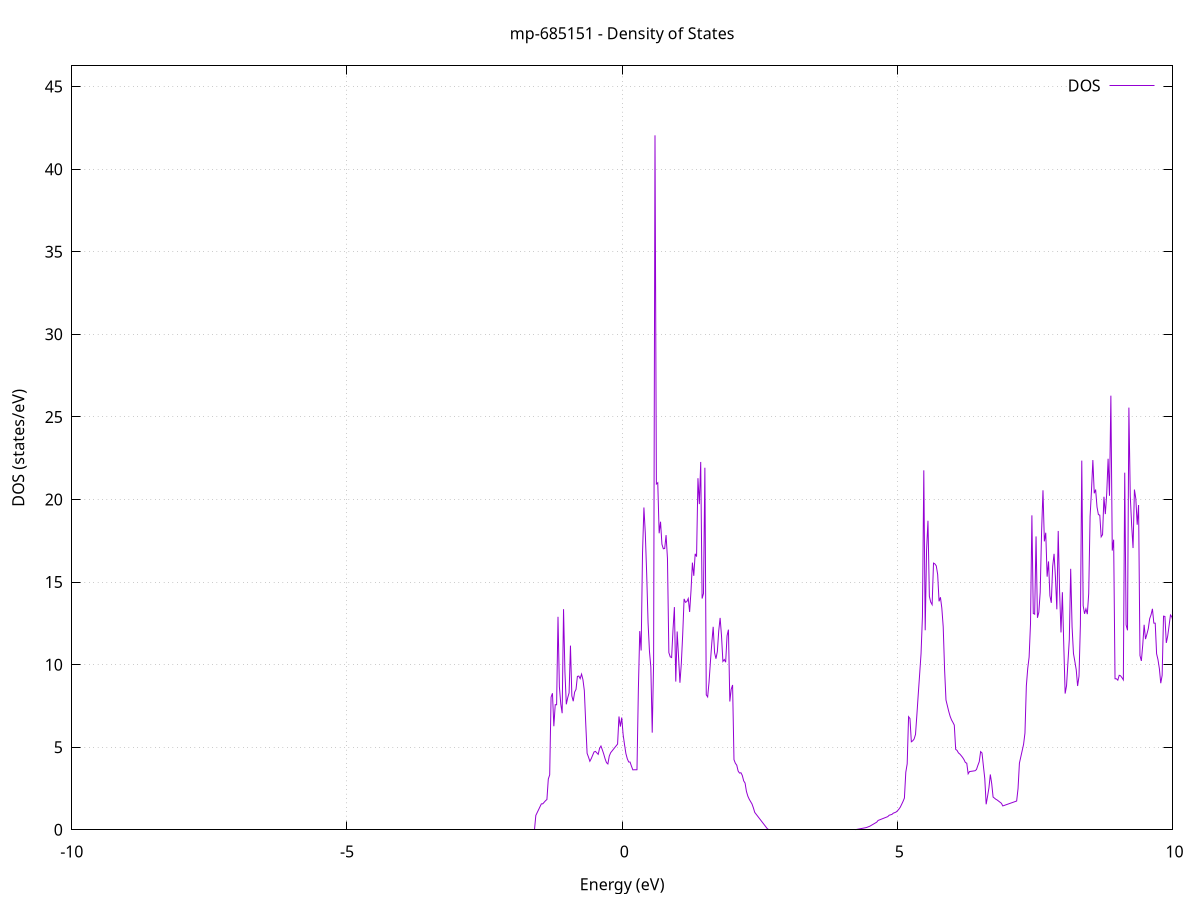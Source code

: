 set title 'mp-685151 - Density of States'
set xlabel 'Energy (eV)'
set ylabel 'DOS (states/eV)'
set grid
set xrange [-10:10]
set yrange [0:46.256]
set xzeroaxis lt -1
set terminal png size 800,600
set output 'mp-685151_dos_gnuplot.png'
plot '-' using 1:2 with lines title 'DOS'
-29.968600 0.000000
-29.943500 0.000000
-29.918300 0.000000
-29.893100 0.000000
-29.867900 0.000000
-29.842800 0.000000
-29.817600 0.000000
-29.792400 0.000000
-29.767200 0.000000
-29.742000 0.000000
-29.716900 0.000000
-29.691700 0.000000
-29.666500 0.000000
-29.641300 0.000000
-29.616200 0.000000
-29.591000 0.000000
-29.565800 0.000000
-29.540600 0.000000
-29.515400 0.000000
-29.490300 0.000000
-29.465100 0.000000
-29.439900 0.000000
-29.414700 0.000000
-29.389600 0.000000
-29.364400 0.000000
-29.339200 0.000000
-29.314000 0.000000
-29.288800 0.000000
-29.263700 0.000000
-29.238500 0.000000
-29.213300 0.000000
-29.188100 0.000000
-29.163000 0.000000
-29.137800 0.000000
-29.112600 0.000000
-29.087400 0.000000
-29.062300 0.000000
-29.037100 0.000000
-29.011900 0.000000
-28.986700 0.000000
-28.961500 0.000000
-28.936400 0.000000
-28.911200 0.000000
-28.886000 0.000000
-28.860800 0.000000
-28.835700 0.000000
-28.810500 0.000000
-28.785300 0.000000
-28.760100 0.000000
-28.734900 0.000000
-28.709800 0.000000
-28.684600 0.000000
-28.659400 0.000000
-28.634200 0.000000
-28.609100 0.000000
-28.583900 0.000000
-28.558700 0.000000
-28.533500 0.000000
-28.508300 0.000000
-28.483200 0.000000
-28.458000 0.000000
-28.432800 0.000000
-28.407600 0.000000
-28.382500 0.000000
-28.357300 0.000000
-28.332100 0.000000
-28.306900 0.000000
-28.281700 0.000000
-28.256600 0.000000
-28.231400 0.000000
-28.206200 0.000000
-28.181000 0.000000
-28.155900 0.000000
-28.130700 0.000000
-28.105500 0.000000
-28.080300 0.000000
-28.055200 0.000000
-28.030000 0.000000
-28.004800 0.000000
-27.979600 0.000000
-27.954400 0.000000
-27.929300 0.000000
-27.904100 0.000000
-27.878900 0.000000
-27.853700 0.000000
-27.828600 0.000000
-27.803400 0.000000
-27.778200 0.000000
-27.753000 0.000000
-27.727800 0.000000
-27.702700 0.000000
-27.677500 4.397700
-27.652300 9.021500
-27.627100 21.054300
-27.602000 31.199200
-27.576800 30.071900
-27.551600 34.674200
-27.526400 39.604400
-27.501200 52.502500
-27.476100 34.393000
-27.450900 32.479500
-27.425700 33.167800
-27.400500 32.282200
-27.375400 46.156600
-27.350200 29.101900
-27.325000 69.554200
-27.299800 28.475900
-27.274600 43.386800
-27.249500 47.354900
-27.224300 65.587800
-27.199100 89.763200
-27.173900 80.015300
-27.148800 62.184200
-27.123600 55.807300
-27.098400 58.713300
-27.073200 56.635100
-27.048000 76.549300
-27.022900 59.799500
-26.997700 53.223700
-26.972500 27.067200
-26.947300 6.501800
-26.922200 0.000000
-26.897000 0.000000
-26.871800 0.000000
-26.846600 0.000000
-26.821500 0.000000
-26.796300 0.000000
-26.771100 0.000000
-26.745900 0.000000
-26.720700 0.000000
-26.695600 0.000000
-26.670400 0.000000
-26.645200 0.000000
-26.620000 0.000000
-26.594900 0.000000
-26.569700 0.000000
-26.544500 0.000000
-26.519300 0.000000
-26.494100 0.000000
-26.469000 0.000000
-26.443800 0.000000
-26.418600 0.000000
-26.393400 0.000000
-26.368300 0.000000
-26.343100 0.000000
-26.317900 0.000000
-26.292700 0.000000
-26.267500 0.000000
-26.242400 0.000000
-26.217200 0.000000
-26.192000 0.000000
-26.166800 0.000000
-26.141700 0.000000
-26.116500 0.000000
-26.091300 0.000000
-26.066100 0.000000
-26.040900 0.000000
-26.015800 0.000000
-25.990600 0.000000
-25.965400 0.000000
-25.940200 0.000000
-25.915100 0.000000
-25.889900 0.000000
-25.864700 0.000000
-25.839500 0.000000
-25.814400 0.000000
-25.789200 0.000000
-25.764000 0.000000
-25.738800 0.000000
-25.713600 0.000000
-25.688500 0.000000
-25.663300 0.000000
-25.638100 0.000000
-25.612900 0.000000
-25.587800 0.000000
-25.562600 0.000000
-25.537400 0.000000
-25.512200 0.000000
-25.487000 0.000000
-25.461900 0.000000
-25.436700 0.000000
-25.411500 0.000000
-25.386300 0.000000
-25.361200 0.000000
-25.336000 0.000000
-25.310800 0.000000
-25.285600 0.000000
-25.260400 0.000000
-25.235300 0.000000
-25.210100 0.000000
-25.184900 0.000000
-25.159700 0.000000
-25.134600 0.000000
-25.109400 0.000000
-25.084200 0.000000
-25.059000 0.000000
-25.033800 0.000000
-25.008700 0.000000
-24.983500 0.000000
-24.958300 0.000000
-24.933100 0.000000
-24.908000 0.000000
-24.882800 0.000000
-24.857600 0.000000
-24.832400 0.000000
-24.807200 0.000000
-24.782100 0.000000
-24.756900 0.000000
-24.731700 0.000000
-24.706500 0.000000
-24.681400 0.000000
-24.656200 0.000000
-24.631000 0.000000
-24.605800 0.000000
-24.580700 0.000000
-24.555500 0.000000
-24.530300 0.000000
-24.505100 0.000000
-24.479900 0.000000
-24.454800 0.000000
-24.429600 0.000000
-24.404400 0.000000
-24.379200 0.000000
-24.354100 0.000000
-24.328900 0.000000
-24.303700 0.000000
-24.278500 0.000000
-24.253300 0.000000
-24.228200 0.000000
-24.203000 0.000000
-24.177800 0.000000
-24.152600 0.000000
-24.127500 0.000000
-24.102300 0.000000
-24.077100 0.000000
-24.051900 0.000000
-24.026700 0.000000
-24.001600 0.000000
-23.976400 0.000000
-23.951200 0.000000
-23.926000 0.000000
-23.900900 0.000000
-23.875700 0.000000
-23.850500 0.000000
-23.825300 0.000000
-23.800100 0.000000
-23.775000 0.000000
-23.749800 0.000000
-23.724600 0.000000
-23.699400 0.000000
-23.674300 0.000000
-23.649100 0.000000
-23.623900 0.000000
-23.598700 0.000000
-23.573600 0.000000
-23.548400 0.000000
-23.523200 0.000000
-23.498000 0.000000
-23.472800 0.000000
-23.447700 0.000000
-23.422500 0.000000
-23.397300 0.000000
-23.372100 0.000000
-23.347000 0.000000
-23.321800 0.000000
-23.296600 0.000000
-23.271400 0.000000
-23.246200 0.000000
-23.221100 0.000000
-23.195900 0.000000
-23.170700 0.000000
-23.145500 0.000000
-23.120400 0.000000
-23.095200 0.000000
-23.070000 0.000000
-23.044800 0.000000
-23.019600 0.000000
-22.994500 0.000000
-22.969300 0.000000
-22.944100 0.000000
-22.918900 0.000000
-22.893800 0.000000
-22.868600 0.000000
-22.843400 0.000000
-22.818200 0.000000
-22.793000 0.000000
-22.767900 0.000000
-22.742700 0.000000
-22.717500 0.000000
-22.692300 0.000000
-22.667200 0.000000
-22.642000 0.000000
-22.616800 0.000000
-22.591600 0.000000
-22.566400 0.000000
-22.541300 0.000000
-22.516100 0.000000
-22.490900 0.000000
-22.465700 0.000000
-22.440600 0.000000
-22.415400 0.000000
-22.390200 0.000000
-22.365000 0.000000
-22.339900 0.000000
-22.314700 0.000000
-22.289500 0.000000
-22.264300 0.000000
-22.239100 0.000000
-22.214000 0.000000
-22.188800 0.000000
-22.163600 0.000000
-22.138400 0.000000
-22.113300 0.000000
-22.088100 0.000000
-22.062900 0.000000
-22.037700 0.000000
-22.012500 0.000000
-21.987400 0.000000
-21.962200 0.000000
-21.937000 0.000000
-21.911800 0.000000
-21.886700 0.000000
-21.861500 0.000000
-21.836300 0.000000
-21.811100 0.000000
-21.785900 0.000000
-21.760800 0.000000
-21.735600 0.000000
-21.710400 0.000000
-21.685200 0.000000
-21.660100 0.000000
-21.634900 0.000000
-21.609700 0.000000
-21.584500 0.000000
-21.559300 0.000000
-21.534200 0.000000
-21.509000 0.000000
-21.483800 0.000000
-21.458600 0.000000
-21.433500 0.000000
-21.408300 0.000000
-21.383100 0.000000
-21.357900 0.000000
-21.332800 0.000000
-21.307600 0.000000
-21.282400 0.000000
-21.257200 0.000000
-21.232000 0.000000
-21.206900 0.000000
-21.181700 0.000000
-21.156500 0.000000
-21.131300 0.000000
-21.106200 0.000000
-21.081000 0.000000
-21.055800 0.000000
-21.030600 0.000000
-21.005400 0.000000
-20.980300 0.000000
-20.955100 0.000000
-20.929900 0.000000
-20.904700 0.000000
-20.879600 0.000000
-20.854400 0.000000
-20.829200 0.000000
-20.804000 0.000000
-20.778800 0.000000
-20.753700 0.000000
-20.728500 0.000000
-20.703300 0.000000
-20.678100 0.000000
-20.653000 0.000000
-20.627800 0.000000
-20.602600 0.000000
-20.577400 0.000000
-20.552200 0.000000
-20.527100 0.000000
-20.501900 0.000000
-20.476700 0.000000
-20.451500 0.000000
-20.426400 0.000000
-20.401200 0.000000
-20.376000 0.000000
-20.350800 0.000000
-20.325600 0.000000
-20.300500 0.000000
-20.275300 0.000000
-20.250100 0.000000
-20.224900 0.000000
-20.199800 0.000000
-20.174600 0.000000
-20.149400 0.000000
-20.124200 0.000000
-20.099100 0.000000
-20.073900 0.000000
-20.048700 0.000000
-20.023500 0.000000
-19.998300 0.000000
-19.973200 0.000000
-19.948000 0.000000
-19.922800 0.000000
-19.897600 0.000000
-19.872500 0.000000
-19.847300 0.000000
-19.822100 0.000000
-19.796900 0.000000
-19.771700 0.000000
-19.746600 0.000000
-19.721400 0.000000
-19.696200 0.000000
-19.671000 0.000000
-19.645900 0.000000
-19.620700 0.000000
-19.595500 0.000000
-19.570300 0.000000
-19.545100 0.000000
-19.520000 0.000000
-19.494800 0.000000
-19.469600 0.000000
-19.444400 0.000000
-19.419300 0.000000
-19.394100 0.000000
-19.368900 0.000000
-19.343700 0.000000
-19.318500 0.000000
-19.293400 0.000000
-19.268200 0.000000
-19.243000 0.000000
-19.217800 0.000000
-19.192700 0.000000
-19.167500 0.000000
-19.142300 0.000000
-19.117100 0.000000
-19.092000 0.000000
-19.066800 0.000000
-19.041600 0.000000
-19.016400 0.000000
-18.991200 0.000000
-18.966100 0.000000
-18.940900 0.000000
-18.915700 0.000000
-18.890500 0.000000
-18.865400 0.000000
-18.840200 0.000000
-18.815000 0.000000
-18.789800 0.000000
-18.764600 0.000000
-18.739500 0.000000
-18.714300 0.000000
-18.689100 0.000000
-18.663900 0.000000
-18.638800 0.000000
-18.613600 0.000000
-18.588400 0.000000
-18.563200 0.000000
-18.538000 0.000000
-18.512900 0.000000
-18.487700 0.000000
-18.462500 0.000000
-18.437300 0.000000
-18.412200 0.000000
-18.387000 0.000000
-18.361800 0.000000
-18.336600 0.000000
-18.311400 0.000000
-18.286300 0.000000
-18.261100 0.000000
-18.235900 0.000000
-18.210700 0.000000
-18.185600 0.000000
-18.160400 0.000000
-18.135200 0.000000
-18.110000 0.000000
-18.084800 0.000000
-18.059700 0.000000
-18.034500 0.000000
-18.009300 0.000000
-17.984100 0.000000
-17.959000 0.000000
-17.933800 0.000000
-17.908600 0.000000
-17.883400 0.000000
-17.858300 0.000000
-17.833100 0.000000
-17.807900 0.000000
-17.782700 0.000000
-17.757500 0.000000
-17.732400 0.000000
-17.707200 0.000000
-17.682000 0.000000
-17.656800 0.000000
-17.631700 0.000000
-17.606500 0.000000
-17.581300 0.000000
-17.556100 0.000000
-17.530900 0.000000
-17.505800 0.000000
-17.480600 0.000000
-17.455400 0.000000
-17.430200 0.000000
-17.405100 0.000000
-17.379900 0.000000
-17.354700 0.000000
-17.329500 0.000000
-17.304300 0.000000
-17.279200 0.000000
-17.254000 0.000000
-17.228800 0.000000
-17.203600 0.000000
-17.178500 0.000000
-17.153300 0.000000
-17.128100 0.000000
-17.102900 0.000000
-17.077700 0.000000
-17.052600 0.000000
-17.027400 0.000000
-17.002200 0.000000
-16.977000 0.000000
-16.951900 0.000000
-16.926700 0.000000
-16.901500 0.000000
-16.876300 0.000000
-16.851200 0.000000
-16.826000 0.000000
-16.800800 0.000000
-16.775600 0.000000
-16.750400 0.000000
-16.725300 0.000000
-16.700100 0.000000
-16.674900 0.000000
-16.649700 0.000000
-16.624600 0.000000
-16.599400 0.000000
-16.574200 0.000000
-16.549000 0.000000
-16.523800 0.000000
-16.498700 0.000000
-16.473500 0.000000
-16.448300 0.000000
-16.423100 0.000000
-16.398000 0.000000
-16.372800 0.000000
-16.347600 0.000000
-16.322400 0.000000
-16.297200 0.000000
-16.272100 0.000000
-16.246900 0.000000
-16.221700 0.000000
-16.196500 0.000000
-16.171400 0.000000
-16.146200 0.000000
-16.121000 0.000000
-16.095800 0.000000
-16.070600 0.000000
-16.045500 0.000000
-16.020300 0.000000
-15.995100 0.000000
-15.969900 0.000000
-15.944800 0.000000
-15.919600 0.000000
-15.894400 0.000000
-15.869200 0.000000
-15.844000 0.000000
-15.818900 0.000000
-15.793700 0.000000
-15.768500 0.000000
-15.743300 0.000000
-15.718200 0.000000
-15.693000 0.000000
-15.667800 0.000000
-15.642600 0.000000
-15.617500 0.000000
-15.592300 0.000000
-15.567100 0.000000
-15.541900 0.000000
-15.516700 0.000000
-15.491600 0.000000
-15.466400 0.000000
-15.441200 0.000000
-15.416000 0.000000
-15.390900 0.000000
-15.365700 0.000000
-15.340500 0.000000
-15.315300 0.000000
-15.290100 0.000000
-15.265000 0.000000
-15.239800 0.000000
-15.214600 0.000000
-15.189400 0.000000
-15.164300 0.000000
-15.139100 0.000000
-15.113900 0.000000
-15.088700 0.000000
-15.063500 0.000000
-15.038400 0.000000
-15.013200 0.000000
-14.988000 0.000000
-14.962800 0.000000
-14.937700 0.000000
-14.912500 0.000000
-14.887300 0.000000
-14.862100 0.000000
-14.836900 0.000000
-14.811800 0.000000
-14.786600 0.000000
-14.761400 0.000000
-14.736200 0.000000
-14.711100 0.000000
-14.685900 0.000000
-14.660700 0.000000
-14.635500 0.000000
-14.610400 0.000000
-14.585200 0.000000
-14.560000 0.000000
-14.534800 0.000000
-14.509600 0.000000
-14.484500 0.025600
-14.459300 0.182700
-14.434100 0.339900
-14.408900 0.497000
-14.383800 0.746600
-14.358600 1.116000
-14.333400 1.241500
-14.308200 1.366900
-14.283000 1.492300
-14.257900 1.489500
-14.232700 1.429000
-14.207500 1.401600
-14.182300 1.374200
-14.157200 1.400500
-14.132000 1.470800
-14.106800 1.541000
-14.081600 1.611200
-14.056400 1.681500
-14.031300 1.751700
-14.006100 1.787500
-13.980900 1.802400
-13.955700 1.813200
-13.930600 1.896000
-13.905400 1.889100
-13.880200 1.999300
-13.855000 2.038600
-13.829800 2.077900
-13.804700 2.117200
-13.779500 2.156500
-13.754300 2.214200
-13.729100 2.304000
-13.704000 2.407600
-13.678800 2.553200
-13.653600 2.698800
-13.628400 2.844400
-13.603200 3.117000
-13.578100 3.699500
-13.552900 4.300400
-13.527700 4.914500
-13.502500 6.372100
-13.477400 11.596900
-13.452200 12.688900
-13.427000 13.167000
-13.401800 8.592900
-13.376700 8.555300
-13.351500 8.819000
-13.326300 9.082700
-13.301100 9.359400
-13.275900 11.869100
-13.250800 12.341800
-13.225600 13.212100
-13.200400 14.742900
-13.175200 14.016100
-13.150100 12.316700
-13.124900 13.695400
-13.099700 16.200500
-13.074500 20.370800
-13.049300 24.831400
-13.024200 19.434000
-12.999000 20.796600
-12.973800 30.815800
-12.948600 18.087700
-12.923500 12.732700
-12.898300 9.463300
-12.873100 8.559100
-12.847900 6.816200
-12.822700 5.977300
-12.797600 5.423700
-12.772400 4.870200
-12.747200 4.316700
-12.722000 3.763100
-12.696900 5.433300
-12.671700 4.427000
-12.646500 0.000000
-12.621300 0.000000
-12.596100 0.000000
-12.571000 0.000000
-12.545800 0.000000
-12.520600 0.000000
-12.495400 0.000000
-12.470300 0.000000
-12.445100 0.000000
-12.419900 0.000000
-12.394700 0.000000
-12.369500 0.000000
-12.344400 0.000000
-12.319200 0.000000
-12.294000 0.000000
-12.268800 0.000000
-12.243700 0.000000
-12.218500 0.000000
-12.193300 0.000000
-12.168100 0.000000
-12.143000 0.000000
-12.117800 0.000000
-12.092600 0.000000
-12.067400 0.000000
-12.042200 0.000000
-12.017100 0.000000
-11.991900 0.000000
-11.966700 0.000000
-11.941500 0.000000
-11.916400 0.000000
-11.891200 0.000000
-11.866000 0.000000
-11.840800 0.000000
-11.815600 0.000000
-11.790500 0.000000
-11.765300 0.000000
-11.740100 0.000000
-11.714900 0.000000
-11.689800 0.000000
-11.664600 0.000000
-11.639400 0.000000
-11.614200 0.000000
-11.589000 0.000000
-11.563900 0.000000
-11.538700 0.000000
-11.513500 0.000000
-11.488300 0.000000
-11.463200 0.000000
-11.438000 0.000000
-11.412800 0.000000
-11.387600 0.000000
-11.362400 0.000000
-11.337300 0.000000
-11.312100 0.000000
-11.286900 0.000000
-11.261700 0.000000
-11.236600 0.000000
-11.211400 0.000000
-11.186200 0.000000
-11.161000 0.000000
-11.135900 0.000000
-11.110700 0.000000
-11.085500 0.000000
-11.060300 0.000000
-11.035100 0.000000
-11.010000 0.000000
-10.984800 0.000000
-10.959600 0.000000
-10.934400 0.000000
-10.909300 0.000000
-10.884100 0.000000
-10.858900 0.000000
-10.833700 0.000000
-10.808500 0.000000
-10.783400 0.000000
-10.758200 0.000000
-10.733000 0.000000
-10.707800 0.000000
-10.682700 0.000000
-10.657500 0.000000
-10.632300 0.000000
-10.607100 0.000000
-10.581900 0.000000
-10.556800 0.000000
-10.531600 0.000000
-10.506400 0.000000
-10.481200 0.000000
-10.456100 0.000000
-10.430900 0.000000
-10.405700 0.000000
-10.380500 0.000000
-10.355300 0.000000
-10.330200 0.000000
-10.305000 0.000000
-10.279800 0.000000
-10.254600 0.000000
-10.229500 0.000000
-10.204300 0.000000
-10.179100 0.000000
-10.153900 0.000000
-10.128700 0.000000
-10.103600 0.000000
-10.078400 0.000000
-10.053200 0.000000
-10.028000 0.000000
-10.002900 0.000000
-9.977700 0.000000
-9.952500 0.000000
-9.927300 0.000000
-9.902200 0.000000
-9.877000 0.000000
-9.851800 0.000000
-9.826600 0.000000
-9.801400 0.000000
-9.776300 0.000000
-9.751100 0.000000
-9.725900 0.000000
-9.700700 0.000000
-9.675600 0.000000
-9.650400 0.000000
-9.625200 0.000000
-9.600000 0.000000
-9.574800 0.000000
-9.549700 0.000000
-9.524500 0.000000
-9.499300 0.000000
-9.474100 0.000000
-9.449000 0.000000
-9.423800 0.000000
-9.398600 0.000000
-9.373400 0.000000
-9.348200 0.000000
-9.323100 0.000000
-9.297900 0.000000
-9.272700 0.000000
-9.247500 0.000000
-9.222400 0.000000
-9.197200 0.000000
-9.172000 0.000000
-9.146800 0.000000
-9.121600 0.000000
-9.096500 0.000000
-9.071300 0.000000
-9.046100 0.000000
-9.020900 0.000000
-8.995800 0.000000
-8.970600 0.000000
-8.945400 0.000000
-8.920200 0.000000
-8.895100 0.000000
-8.869900 0.000000
-8.844700 0.000000
-8.819500 0.000000
-8.794300 0.000000
-8.769200 0.000000
-8.744000 0.000000
-8.718800 0.000000
-8.693600 0.000000
-8.668500 0.000000
-8.643300 0.000000
-8.618100 0.000000
-8.592900 0.000000
-8.567700 0.000000
-8.542600 0.000000
-8.517400 0.000000
-8.492200 0.000000
-8.467000 0.000000
-8.441900 0.000000
-8.416700 0.000000
-8.391500 0.000000
-8.366300 0.000000
-8.341100 0.000000
-8.316000 0.000000
-8.290800 0.000000
-8.265600 0.000000
-8.240400 0.000000
-8.215300 0.000000
-8.190100 0.000000
-8.164900 0.000000
-8.139700 0.000000
-8.114500 0.000000
-8.089400 0.000000
-8.064200 0.000000
-8.039000 0.000000
-8.013800 0.000000
-7.988700 0.000000
-7.963500 0.000000
-7.938300 0.000000
-7.913100 0.000000
-7.887900 0.000000
-7.862800 0.000000
-7.837600 0.000000
-7.812400 0.000000
-7.787200 0.000000
-7.762100 0.000000
-7.736900 0.000000
-7.711700 0.000000
-7.686500 0.000000
-7.661400 0.000000
-7.636200 0.000000
-7.611000 0.000000
-7.585800 0.000000
-7.560600 0.000000
-7.535500 0.000000
-7.510300 0.000000
-7.485100 0.000000
-7.459900 0.000000
-7.434800 0.000000
-7.409600 0.000000
-7.384400 0.000000
-7.359200 0.000000
-7.334000 0.000000
-7.308900 0.000000
-7.283700 0.000000
-7.258500 0.000000
-7.233300 0.000000
-7.208200 0.000000
-7.183000 0.000000
-7.157800 0.000000
-7.132600 0.000000
-7.107400 0.000000
-7.082300 0.000000
-7.057100 0.000000
-7.031900 0.000000
-7.006700 0.000000
-6.981600 0.000000
-6.956400 0.000000
-6.931200 0.000000
-6.906000 0.000000
-6.880800 0.000000
-6.855700 0.000000
-6.830500 0.000000
-6.805300 0.000000
-6.780100 0.000000
-6.755000 0.000000
-6.729800 0.000000
-6.704600 0.000000
-6.679400 0.000000
-6.654300 0.000000
-6.629100 0.000000
-6.603900 0.000000
-6.578700 0.000000
-6.553500 0.000000
-6.528400 0.000000
-6.503200 0.000000
-6.478000 0.000000
-6.452800 0.000000
-6.427700 0.000000
-6.402500 0.000000
-6.377300 0.000000
-6.352100 0.000000
-6.326900 0.000000
-6.301800 0.000000
-6.276600 0.000000
-6.251400 0.000000
-6.226200 0.000000
-6.201100 0.000000
-6.175900 0.000000
-6.150700 0.000000
-6.125500 0.000000
-6.100300 0.000000
-6.075200 0.000000
-6.050000 0.000000
-6.024800 0.000000
-5.999600 0.000000
-5.974500 0.000000
-5.949300 0.000000
-5.924100 0.000000
-5.898900 0.000000
-5.873700 0.000000
-5.848600 0.000000
-5.823400 0.000000
-5.798200 0.000000
-5.773000 0.000000
-5.747900 0.000000
-5.722700 0.000000
-5.697500 0.000000
-5.672300 0.000000
-5.647100 0.000000
-5.622000 0.000000
-5.596800 0.000000
-5.571600 0.000000
-5.546400 0.000000
-5.521300 0.000000
-5.496100 0.000000
-5.470900 0.000000
-5.445700 0.000000
-5.420600 0.000000
-5.395400 0.000000
-5.370200 0.000000
-5.345000 0.000000
-5.319800 0.000000
-5.294700 0.000000
-5.269500 0.000000
-5.244300 0.000000
-5.219100 0.000000
-5.194000 0.000000
-5.168800 0.000000
-5.143600 0.000000
-5.118400 0.000000
-5.093200 0.000000
-5.068100 0.000000
-5.042900 0.000000
-5.017700 0.000000
-4.992500 0.000000
-4.967400 0.000000
-4.942200 0.000000
-4.917000 0.000000
-4.891800 0.000000
-4.866600 0.000000
-4.841500 0.000000
-4.816300 0.000000
-4.791100 0.000000
-4.765900 0.000000
-4.740800 0.000000
-4.715600 0.000000
-4.690400 0.000000
-4.665200 0.000000
-4.640000 0.000000
-4.614900 0.000000
-4.589700 0.000000
-4.564500 0.000000
-4.539300 0.000000
-4.514200 0.000000
-4.489000 0.000000
-4.463800 0.000000
-4.438600 0.000000
-4.413500 0.000000
-4.388300 0.000000
-4.363100 0.000000
-4.337900 0.000000
-4.312700 0.000000
-4.287600 0.000000
-4.262400 0.000000
-4.237200 0.000000
-4.212000 0.000000
-4.186900 0.000000
-4.161700 0.000000
-4.136500 0.000000
-4.111300 0.000000
-4.086100 0.000000
-4.061000 0.000000
-4.035800 0.000000
-4.010600 0.000000
-3.985400 0.000000
-3.960300 0.000000
-3.935100 0.000000
-3.909900 0.000000
-3.884700 0.000000
-3.859500 0.000000
-3.834400 0.000000
-3.809200 0.000000
-3.784000 0.000000
-3.758800 0.000000
-3.733700 0.000000
-3.708500 0.000000
-3.683300 0.000000
-3.658100 0.000000
-3.632900 0.000000
-3.607800 0.000000
-3.582600 0.000000
-3.557400 0.000000
-3.532200 0.000000
-3.507100 0.000000
-3.481900 0.000000
-3.456700 0.000000
-3.431500 0.000000
-3.406300 0.000000
-3.381200 0.000000
-3.356000 0.000000
-3.330800 0.000000
-3.305600 0.000000
-3.280500 0.000000
-3.255300 0.000000
-3.230100 0.000000
-3.204900 0.000000
-3.179800 0.000000
-3.154600 0.000000
-3.129400 0.000000
-3.104200 0.000000
-3.079000 0.000000
-3.053900 0.000000
-3.028700 0.000000
-3.003500 0.000000
-2.978300 0.000000
-2.953200 0.000000
-2.928000 0.000000
-2.902800 0.000000
-2.877600 0.000000
-2.852400 0.000000
-2.827300 0.000000
-2.802100 0.000000
-2.776900 0.000000
-2.751700 0.000000
-2.726600 0.000000
-2.701400 0.000000
-2.676200 0.000000
-2.651000 0.000000
-2.625800 0.000000
-2.600700 0.000000
-2.575500 0.000000
-2.550300 0.000000
-2.525100 0.000000
-2.500000 0.000000
-2.474800 0.000000
-2.449600 0.000000
-2.424400 0.000000
-2.399200 0.000000
-2.374100 0.000000
-2.348900 0.000000
-2.323700 0.000000
-2.298500 0.000000
-2.273400 0.000000
-2.248200 0.000000
-2.223000 0.000000
-2.197800 0.000000
-2.172700 0.000000
-2.147500 0.000000
-2.122300 0.000000
-2.097100 0.000000
-2.071900 0.000000
-2.046800 0.000000
-2.021600 0.000000
-1.996400 0.000000
-1.971200 0.000000
-1.946100 0.000000
-1.920900 0.000000
-1.895700 0.000000
-1.870500 0.000000
-1.845300 0.000000
-1.820200 0.000000
-1.795000 0.000000
-1.769800 0.000000
-1.744600 0.000000
-1.719500 0.000000
-1.694300 0.000000
-1.669100 0.000000
-1.643900 0.000000
-1.618700 0.000000
-1.593600 0.000000
-1.568400 0.869400
-1.543200 1.044200
-1.518000 1.219000
-1.492900 1.393800
-1.467700 1.568500
-1.442500 1.570100
-1.417300 1.665400
-1.392100 1.760700
-1.367000 1.833900
-1.341800 3.072000
-1.316600 3.323200
-1.291400 8.029700
-1.266300 8.266800
-1.241100 6.269500
-1.215900 7.574600
-1.190700 7.570500
-1.165500 12.895400
-1.140400 8.665500
-1.115200 7.619200
-1.090000 7.058300
-1.064800 13.357800
-1.039700 9.561100
-1.014500 7.596400
-0.989300 7.993600
-0.964100 8.294200
-0.939000 11.150000
-0.913800 8.105900
-0.888600 7.783600
-0.863400 8.335000
-0.838200 8.502300
-0.813100 9.286700
-0.787900 9.307800
-0.762700 9.150600
-0.737500 9.424800
-0.712400 9.092500
-0.687200 8.430300
-0.662000 6.466300
-0.636800 4.630900
-0.611600 4.402700
-0.586500 4.148100
-0.561300 4.308900
-0.536100 4.510400
-0.510900 4.711900
-0.485800 4.747000
-0.460600 4.657200
-0.435400 4.567400
-0.410200 4.929500
-0.385000 5.071100
-0.359900 4.840700
-0.334700 4.588500
-0.309500 4.294000
-0.284300 4.062700
-0.259200 3.986200
-0.234000 4.461400
-0.208800 4.666200
-0.183600 4.771000
-0.158400 4.875900
-0.133300 4.980700
-0.108100 5.085600
-0.082900 5.190500
-0.057700 6.860400
-0.032600 6.248900
-0.007400 6.797600
0.017800 5.765000
0.043000 5.163100
0.068100 4.616100
0.093300 4.304800
0.118500 4.104400
0.143700 4.102200
0.168900 3.854700
0.194000 3.630400
0.219200 3.632100
0.244400 3.633800
0.269600 3.635500
0.294700 8.478800
0.319900 12.032300
0.345100 10.856400
0.370300 16.749200
0.395500 19.515000
0.420600 17.970900
0.445800 15.503400
0.471000 12.536000
0.496200 10.815800
0.521300 9.860600
0.546500 5.880800
0.571700 10.101900
0.596900 42.050700
0.622100 20.937300
0.647200 21.013300
0.672400 17.953900
0.697600 18.653500
0.722800 17.292700
0.747900 17.015700
0.773100 17.031100
0.798300 17.841600
0.823500 16.422100
0.848700 10.730300
0.873800 10.469800
0.899000 10.429700
0.924200 12.115800
0.949400 13.483500
0.974500 8.972500
0.999700 12.007800
1.024900 10.465600
1.050100 8.903400
1.075300 10.067900
1.100400 11.835100
1.125600 13.981200
1.150800 13.773500
1.176000 13.820500
1.201100 14.003200
1.226300 13.190800
1.251500 14.491100
1.276700 16.177500
1.301800 15.378900
1.327000 16.709400
1.352200 16.541300
1.377400 21.289200
1.402600 19.721100
1.427700 22.272200
1.452900 14.002200
1.478100 14.305200
1.503300 21.920600
1.528400 8.170800
1.553600 8.043700
1.578800 8.937900
1.604000 10.169600
1.629200 11.316600
1.654300 12.290400
1.679500 10.719400
1.704700 10.356800
1.729900 10.798600
1.755000 12.043000
1.780200 12.829900
1.805400 11.746600
1.830600 10.192200
1.855800 10.307700
1.880900 10.146400
1.906100 11.742600
1.931300 12.118200
1.956500 7.766400
1.981600 8.504000
2.006800 8.767800
2.032000 4.245700
2.057200 4.029600
2.082400 3.910200
2.107500 3.558200
2.132700 3.434000
2.157900 3.453700
2.183100 3.292000
2.208200 2.962900
2.233400 2.830200
2.258600 2.319800
2.283800 2.037700
2.309000 1.850100
2.334100 1.707200
2.359300 1.564400
2.384500 1.328600
2.409700 1.050800
2.434800 0.941800
2.460000 0.832900
2.485200 0.724000
2.510400 0.615000
2.535500 0.506100
2.560700 0.397200
2.585900 0.288200
2.611100 0.179300
2.636300 0.070900
2.661400 0.000000
2.686600 0.000000
2.711800 0.000000
2.737000 0.000000
2.762100 0.000000
2.787300 0.000000
2.812500 0.000000
2.837700 0.000000
2.862900 0.000000
2.888000 0.000000
2.913200 0.000000
2.938400 0.000000
2.963600 0.000000
2.988700 0.000000
3.013900 0.000000
3.039100 0.000000
3.064300 0.000000
3.089500 0.000000
3.114600 0.000000
3.139800 0.000000
3.165000 0.000000
3.190200 0.000000
3.215300 0.000000
3.240500 0.000000
3.265700 0.000000
3.290900 0.000000
3.316100 0.000000
3.341200 0.000000
3.366400 0.000000
3.391600 0.000000
3.416800 0.000000
3.441900 0.000000
3.467100 0.000000
3.492300 0.000000
3.517500 0.000000
3.542600 0.000000
3.567800 0.000000
3.593000 0.000000
3.618200 0.000000
3.643400 0.000000
3.668500 0.000000
3.693700 0.000000
3.718900 0.000000
3.744100 0.000000
3.769200 0.000000
3.794400 0.000000
3.819600 0.000000
3.844800 0.000000
3.870000 0.000000
3.895100 0.000000
3.920300 0.000000
3.945500 0.000000
3.970700 0.000000
3.995800 0.000000
4.021000 0.000000
4.046200 0.000000
4.071400 0.000000
4.096600 0.000000
4.121700 0.000000
4.146900 0.000000
4.172100 0.000000
4.197300 0.000000
4.222400 0.000000
4.247600 0.013000
4.272800 0.029000
4.298000 0.045000
4.323200 0.061000
4.348300 0.076900
4.373500 0.092900
4.398700 0.108900
4.423900 0.124900
4.449000 0.149000
4.474200 0.181800
4.499400 0.214900
4.524600 0.263800
4.549800 0.312700
4.574900 0.361600
4.600100 0.410500
4.625300 0.459300
4.650500 0.564600
4.675600 0.597800
4.700800 0.631000
4.726000 0.664200
4.751200 0.697300
4.776300 0.730500
4.801500 0.763700
4.826700 0.796900
4.851900 0.880700
4.877100 0.905800
4.902200 0.930800
4.927400 1.007800
4.952600 1.037300
4.977800 1.075100
5.002900 1.149100
5.028100 1.245900
5.053300 1.365000
5.078500 1.538100
5.103700 1.716400
5.128800 1.922800
5.154000 3.482500
5.179200 3.993000
5.204400 6.846300
5.229500 6.736700
5.254700 5.327700
5.279900 5.387300
5.305100 5.495500
5.330300 5.771100
5.355400 6.960800
5.380600 8.218100
5.405800 9.424900
5.431000 10.660400
5.456100 12.892500
5.481300 21.763400
5.506500 12.081200
5.531700 16.972000
5.556900 18.714200
5.582000 14.137700
5.607200 13.783400
5.632400 13.630400
5.657600 16.147800
5.682700 16.099400
5.707900 15.978900
5.733100 15.456700
5.758300 13.833000
5.783400 14.079300
5.808600 13.424100
5.833800 12.295000
5.859000 9.688500
5.884200 7.858700
5.909300 7.511500
5.934500 7.164400
5.959700 6.869600
5.984900 6.654100
6.010000 6.504000
6.035200 6.337200
6.060400 4.870500
6.085600 4.804700
6.110800 4.654500
6.135900 4.584900
6.161100 4.487900
6.186300 4.379800
6.211500 4.247200
6.236600 4.072300
6.261800 4.031500
6.287000 3.388100
6.312200 3.525600
6.337400 3.537600
6.362500 3.549600
6.387700 3.561600
6.412900 3.575700
6.438100 3.647000
6.463200 3.894600
6.488400 4.121300
6.513600 4.733700
6.538800 4.651300
6.564000 3.861400
6.589100 3.100000
6.614300 1.543400
6.639500 2.026100
6.664700 2.543300
6.689800 3.348800
6.715000 2.796900
6.740200 1.983800
6.765400 1.915400
6.790600 1.846900
6.815700 1.799300
6.840900 1.734000
6.866100 1.668700
6.891300 1.603300
6.916400 1.444000
6.941600 1.473700
6.966800 1.503400
6.992000 1.533100
7.017100 1.562800
7.042300 1.592500
7.067500 1.622100
7.092700 1.651800
7.117900 1.681500
7.143000 1.711200
7.168200 1.740900
7.193400 2.492200
7.218600 4.035000
7.243700 4.414500
7.268900 4.794200
7.294100 5.173800
7.319300 5.857000
7.344500 8.719400
7.369600 9.770100
7.394800 10.456400
7.420000 12.473100
7.445200 19.040400
7.470300 13.098700
7.495500 13.056200
7.520700 17.764000
7.545900 12.834700
7.571100 13.170300
7.596200 14.380300
7.621400 18.063200
7.646600 20.556300
7.671800 17.463500
7.696900 17.986700
7.722100 15.326100
7.747300 16.250200
7.772500 14.174100
7.797700 13.741600
7.822800 15.956900
7.848000 16.710000
7.873200 15.280500
7.898400 13.349500
7.923500 18.096400
7.948700 14.433900
7.973900 11.948700
7.999100 14.383700
8.024200 11.210400
8.049400 8.247700
8.074600 8.717200
8.099800 10.124100
8.125000 11.516800
8.150100 15.802800
8.175300 12.293500
8.200500 10.675700
8.225700 10.195400
8.250800 9.690900
8.276000 8.706900
8.301200 9.300000
8.326400 12.418000
8.351600 22.354700
8.376700 13.573800
8.401900 13.078200
8.427100 13.374800
8.452300 13.058000
8.477400 14.291800
8.502600 18.969300
8.527800 20.518800
8.553000 22.387300
8.578200 20.375000
8.603300 20.599500
8.628500 19.543100
8.653700 19.083600
8.678900 19.051600
8.704000 17.738200
8.729200 17.872000
8.754400 20.164900
8.779600 19.114500
8.804800 20.350000
8.829900 22.465500
8.855100 20.222900
8.880300 26.287200
8.905500 16.905800
8.930600 17.566700
8.955800 9.145200
8.981000 9.142000
9.006200 9.058300
9.031400 9.354400
9.056500 9.323100
9.081700 9.211000
9.106900 9.075200
9.132100 21.622300
9.157200 12.407600
9.182400 12.078600
9.207600 25.564700
9.232800 20.205400
9.257900 18.438500
9.283100 17.061100
9.308300 20.601200
9.333500 20.053600
9.358700 18.472600
9.383800 19.663800
9.409000 10.551800
9.434200 10.224500
9.459400 11.196100
9.484500 12.414000
9.509700 11.546800
9.534900 11.846100
9.560100 12.176800
9.585300 12.781800
9.610400 13.020000
9.635600 13.378900
9.660800 12.513600
9.686000 12.511100
9.711100 10.657900
9.736300 10.299600
9.761500 9.757700
9.786700 8.874200
9.811900 9.352200
9.837000 12.936200
9.862200 12.918100
9.887400 11.314700
9.912600 11.726900
9.937700 12.351400
9.962900 13.007700
9.988100 12.899500
10.013300 12.593800
10.038500 15.366400
10.063600 14.241100
10.088800 14.167800
10.114000 17.400200
10.139200 14.498800
10.164300 13.875200
10.189500 13.190600
10.214700 12.647100
10.239900 12.688100
10.265000 11.871400
10.290200 11.003700
10.315400 10.618600
10.340600 10.404500
10.365800 10.071300
10.390900 11.330300
10.416100 11.818100
10.441300 10.149300
10.466500 9.525300
10.491600 8.928600
10.516800 7.478000
10.542000 7.056700
10.567200 6.278400
10.592400 5.973600
10.617500 5.780600
10.642700 5.579700
10.667900 5.423200
10.693100 5.273000
10.718200 5.099200
10.743400 4.866500
10.768600 4.630900
10.793800 4.398200
10.819000 3.869900
10.844100 3.722100
10.869300 3.574400
10.894500 3.426600
10.919700 3.277500
10.944800 3.128000
10.970000 2.697800
10.995200 2.573600
11.020400 2.124700
11.045600 1.613800
11.070700 1.610400
11.095900 1.609400
11.121100 1.608400
11.146300 1.607400
11.171400 1.611000
11.196600 1.612200
11.221800 1.613500
11.247000 1.614700
11.272200 1.615900
11.297300 1.617200
11.322500 1.625700
11.347700 1.684200
11.372900 1.742700
11.398000 1.761700
11.423200 1.756400
11.448400 1.741100
11.473600 1.731800
11.498700 1.730500
11.523900 1.729100
11.549100 1.727700
11.574300 1.730300
11.599500 1.745300
11.624600 1.779300
11.649800 1.839800
11.675000 1.864600
11.700200 1.870000
11.725300 1.864200
11.750500 1.858500
11.775700 1.851600
11.800900 1.844500
11.826100 1.837500
11.851200 1.832000
11.876400 1.827800
11.901600 1.823800
11.926800 1.819800
11.951900 1.815800
11.977100 1.809400
12.002300 1.777700
12.027500 1.754700
12.052700 1.744200
12.077800 1.740000
12.103000 1.735800
12.128200 1.731500
12.153400 1.729500
12.178500 1.836900
12.203700 1.879400
12.228900 1.842600
12.254100 1.813400
12.279300 1.798500
12.304400 1.791100
12.329600 1.783700
12.354800 1.776300
12.380000 1.768900
12.405100 1.779500
12.430300 1.926100
12.455500 1.967700
12.480700 1.948800
12.505800 1.931400
12.531000 1.911400
12.556200 1.891500
12.581400 1.871600
12.606600 1.851600
12.631700 1.831700
12.656900 1.811800
12.682100 1.783700
12.707300 1.738500
12.732400 1.674300
12.757600 1.647700
12.782800 1.621800
12.808000 1.596000
12.833200 1.499800
12.858300 1.428500
12.883500 1.416800
12.908700 1.405200
12.933900 1.393500
12.959000 1.381800
12.984200 1.373100
13.009400 1.367000
13.034600 1.362000
13.059800 1.356000
13.084900 1.347800
13.110100 1.342100
13.135300 1.339700
13.160500 1.347300
13.185600 1.368000
13.210800 1.396200
13.236000 1.442500
13.261200 1.489800
13.286400 1.528800
13.311500 1.558700
13.336700 1.582700
13.361900 1.604300
13.387100 1.623600
13.412200 1.639700
13.437400 1.653100
13.462600 1.662900
13.487800 1.664300
13.513000 1.650000
13.538100 1.642900
13.563300 1.636600
13.588500 1.630500
13.613700 1.624100
13.638800 1.622500
13.664000 1.623700
13.689200 1.621900
13.714400 1.615000
13.739500 1.588100
13.764700 1.583300
13.789900 1.598200
13.815100 1.624000
13.840300 1.658100
13.865400 1.673200
13.890600 1.688600
13.915800 1.703000
13.941000 1.715600
13.966100 1.725300
13.991300 1.733400
14.016500 1.767200
14.041700 1.775600
14.066900 1.774600
14.092000 1.770400
14.117200 1.763100
14.142400 1.756000
14.167600 1.748400
14.192700 1.757900
14.217900 1.791500
14.243100 1.863000
14.268300 1.976900
14.293500 2.031800
14.318600 2.048600
14.343800 2.053000
14.369000 2.068500
14.394200 2.087500
14.419300 2.093000
14.444500 2.102600
14.469700 2.107300
14.494900 2.101500
14.520100 2.064100
14.545200 2.010700
14.570400 2.009500
14.595600 2.036700
14.620800 2.066400
14.645900 2.097700
14.671100 2.130600
14.696300 2.165000
14.721500 2.200900
14.746600 2.231800
14.771800 2.259000
14.797000 2.278900
14.822200 2.293700
14.847400 2.183300
14.872500 2.190800
14.897700 2.192300
14.922900 2.187100
14.948100 2.181700
14.973200 2.176500
14.998400 2.170300
15.023600 2.162600
15.048800 2.152800
15.074000 2.141200
15.099100 2.127900
15.124300 2.108400
15.149500 2.090600
15.174700 2.073600
15.199800 2.056800
15.225000 2.023100
15.250200 2.013800
15.275400 2.010600
15.300600 2.014600
15.325700 2.024800
15.350900 2.040600
15.376100 2.061300
15.401300 2.087500
15.426400 2.117100
15.451600 2.150600
15.476800 4.330000
15.502000 2.784700
15.527200 3.417400
15.552300 2.825400
15.577500 2.887300
15.602700 2.943500
15.627900 2.999200
15.653000 2.686300
15.678200 2.767800
15.703400 2.828000
15.728600 2.879400
15.753800 2.930700
15.778900 7.591000
15.804100 2.931900
15.829300 2.937100
15.854500 2.923000
15.879600 2.905800
15.904800 2.886600
15.930000 2.866600
15.955200 2.852000
15.980300 2.837500
16.005500 2.908000
16.030700 2.961100
16.055900 2.950100
16.081100 2.941200
16.106200 2.865000
16.131400 2.861400
16.156600 2.861700
16.181800 2.865200
16.206900 2.875100
16.232100 2.888900
16.257300 2.903400
16.282500 2.920800
16.307700 2.935400
16.332800 2.949700
16.358000 2.966000
16.383200 2.981000
16.408400 2.991600
16.433500 2.997500
16.458700 2.998600
16.483900 3.040100
16.509100 3.051300
16.534300 3.050200
16.559400 3.407100
16.584600 2.909400
16.609800 2.779300
16.635000 3.143300
16.660100 3.060500
16.685300 2.493100
16.710500 2.436900
16.735700 2.382300
16.760900 2.327500
16.786000 16.546500
16.811200 2.446200
16.836400 2.394000
16.861600 2.344500
16.886700 2.311100
16.911900 2.218000
16.937100 2.188800
16.962300 2.169500
16.987500 2.099800
17.012600 1.988400
17.037800 1.878900
17.063000 1.763600
17.088200 1.645500
17.113300 1.525500
17.138500 1.439800
17.163700 1.365000
17.188900 1.293000
17.214000 1.218600
17.239200 1.144100
17.264400 1.090800
17.289600 1.060800
17.314800 1.034200
17.339900 1.008100
17.365100 0.986000
17.390300 0.968700
17.415500 0.949900
17.440600 0.935500
17.465800 0.923900
17.491000 0.914900
17.516200 0.908300
17.541400 0.903900
17.566500 0.901600
17.591700 0.901600
17.616900 0.894200
17.642100 0.879200
17.667200 0.859000
17.692400 0.835900
17.717600 0.809700
17.742800 0.779500
17.768000 0.802000
17.793100 0.764300
17.818300 0.713300
17.843500 0.656800
17.868700 0.595600
17.893800 0.544000
17.919000 0.496700
17.944200 0.449900
17.969400 0.399900
17.994600 0.340900
18.019700 0.269200
18.044900 0.203700
18.070100 0.148200
18.095300 0.005400
18.120400 0.000000
18.145600 0.000000
18.170800 0.000000
18.196000 0.000000
18.221100 0.000000
18.246300 0.000000
18.271500 0.000000
18.296700 0.000000
18.321900 0.000000
18.347000 0.000000
18.372200 0.000000
18.397400 0.000000
18.422600 0.000000
18.447700 0.000000
18.472900 0.000000
18.498100 0.000000
18.523300 0.000000
18.548500 0.000000
18.573600 0.000000
18.598800 0.000000
18.624000 0.000000
18.649200 0.000000
18.674300 0.000000
18.699500 0.000000
18.724700 0.000000
18.749900 0.000000
18.775100 0.000000
18.800200 0.000000
18.825400 0.000000
18.850600 0.000000
18.875800 0.000000
18.900900 0.000000
18.926100 0.000000
18.951300 0.000000
18.976500 0.000000
19.001700 0.000000
19.026800 0.000000
19.052000 0.000000
19.077200 0.000000
19.102400 0.000000
19.127500 0.000000
19.152700 0.000000
19.177900 0.000000
19.203100 0.000000
19.228300 0.000000
19.253400 0.000000
19.278600 0.000000
19.303800 0.000000
19.329000 0.000000
19.354100 0.000000
19.379300 0.000000
19.404500 0.000000
19.429700 0.000000
19.454800 0.000000
19.480000 0.000000
19.505200 0.000000
19.530400 0.000000
19.555600 0.000000
19.580700 0.000000
19.605900 0.000000
19.631100 0.000000
19.656300 0.000000
19.681400 0.000000
19.706600 0.000000
19.731800 0.000000
19.757000 0.000000
19.782200 0.000000
19.807300 0.000000
19.832500 0.000000
19.857700 0.000000
19.882900 0.000000
19.908000 0.000000
19.933200 0.000000
19.958400 0.000000
19.983600 0.000000
20.008800 0.000000
20.033900 0.000000
20.059100 0.000000
20.084300 0.000000
20.109500 0.000000
20.134600 0.000000
20.159800 0.000000
20.185000 0.000000
20.210200 0.000000
20.235400 0.000000
20.260500 0.000000
20.285700 0.000000
20.310900 0.000000
20.336100 0.000000
20.361200 0.000000
20.386400 0.000000
e
